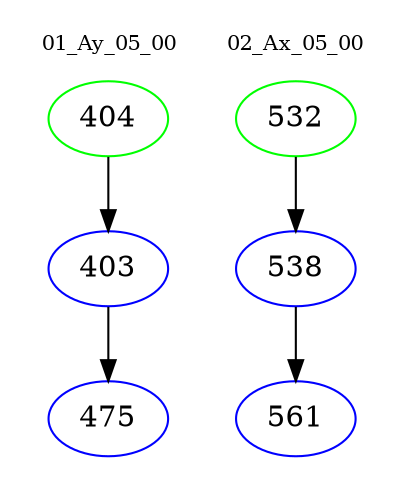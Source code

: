 digraph{
subgraph cluster_0 {
color = white
label = "01_Ay_05_00";
fontsize=10;
T0_404 [label="404", color="green"]
T0_404 -> T0_403 [color="black"]
T0_403 [label="403", color="blue"]
T0_403 -> T0_475 [color="black"]
T0_475 [label="475", color="blue"]
}
subgraph cluster_1 {
color = white
label = "02_Ax_05_00";
fontsize=10;
T1_532 [label="532", color="green"]
T1_532 -> T1_538 [color="black"]
T1_538 [label="538", color="blue"]
T1_538 -> T1_561 [color="black"]
T1_561 [label="561", color="blue"]
}
}
